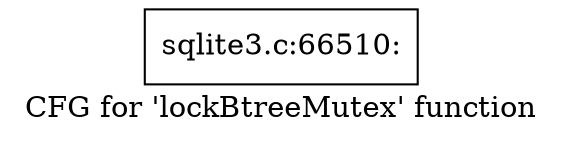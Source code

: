 digraph "CFG for 'lockBtreeMutex' function" {
	label="CFG for 'lockBtreeMutex' function";

	Node0x55c0f76dc660 [shape=record,label="{sqlite3.c:66510:}"];
}
